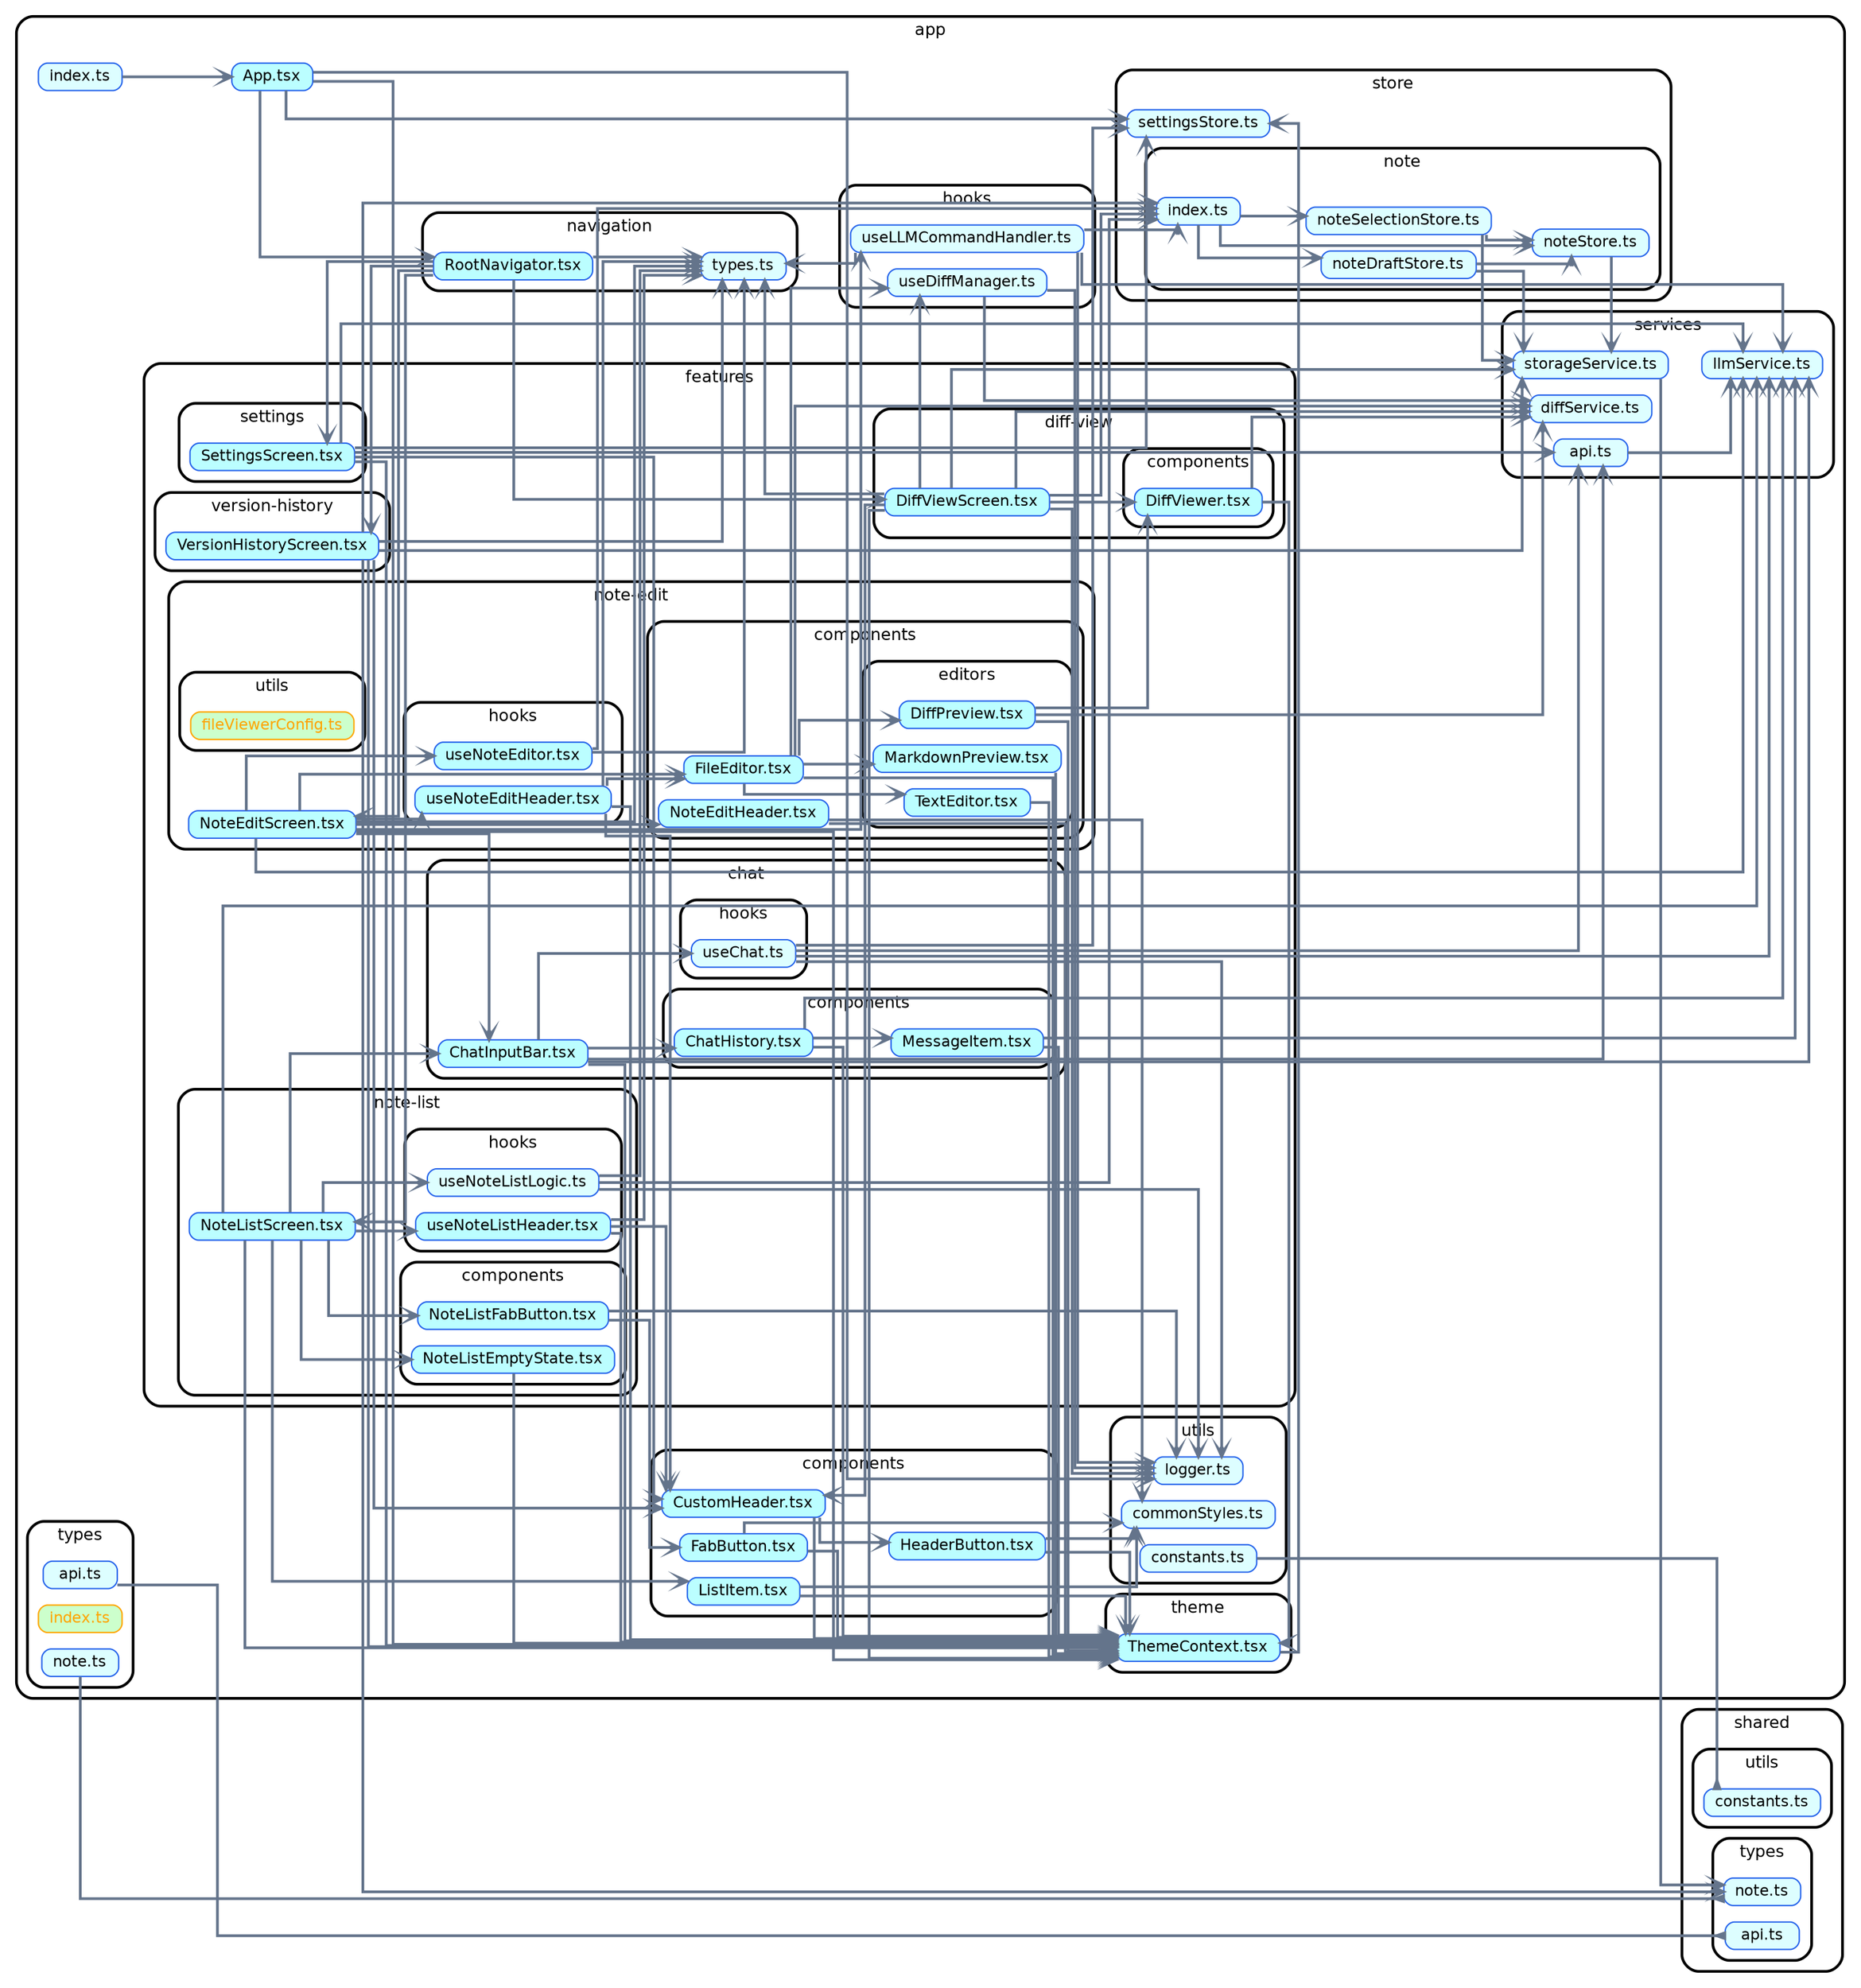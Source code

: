 strict digraph "dependency-cruiser output"{
    rankdir="LR" splines="ortho" overlap="false" nodesep="0.16" ranksep="0.18" fontname="Helvetica" fontsize="12" style="rounded,bold,filled" fillcolor="#ffffff" compound="true" bgcolor="white" concentrate="true"
    node [shape="box" style="filled,rounded" height="0.2" color="#2563eb" fillcolor="#e8f4fd" fontcolor="black" fontname="Helvetica" fontsize="11"]
    edge [arrowhead="vee" arrowsize="0.6" penwidth="2" color="#64748b" fontname="Helvetica" fontsize="9"]

    subgraph "cluster_app" {label="app" "app/App.tsx" [label=<App.tsx> tooltip="App.tsx" URL="app/App.tsx" fillcolor="#bbfeff"] }
    "app/App.tsx" -> "app/navigation/RootNavigator.tsx"
    "app/App.tsx" -> "app/store/settingsStore.ts"
    "app/App.tsx" -> "app/theme/ThemeContext.tsx"
    "app/App.tsx" -> "app/utils/logger.ts"
    subgraph "cluster_app" {label="app" subgraph "cluster_app/components" {label="components" "app/components/CustomHeader.tsx" [label=<CustomHeader.tsx> tooltip="CustomHeader.tsx" URL="app/components/CustomHeader.tsx" fillcolor="#bbfeff"] } }
    "app/components/CustomHeader.tsx" -> "app/theme/ThemeContext.tsx"
    "app/components/CustomHeader.tsx" -> "app/components/HeaderButton.tsx"
    subgraph "cluster_app" {label="app" subgraph "cluster_app/components" {label="components" "app/components/FabButton.tsx" [label=<FabButton.tsx> tooltip="FabButton.tsx" URL="app/components/FabButton.tsx" fillcolor="#bbfeff"] } }
    "app/components/FabButton.tsx" -> "app/theme/ThemeContext.tsx"
    "app/components/FabButton.tsx" -> "app/utils/commonStyles.ts"
    subgraph "cluster_app" {label="app" subgraph "cluster_app/components" {label="components" "app/components/HeaderButton.tsx" [label=<HeaderButton.tsx> tooltip="HeaderButton.tsx" URL="app/components/HeaderButton.tsx" fillcolor="#bbfeff"] } }
    "app/components/HeaderButton.tsx" -> "app/theme/ThemeContext.tsx"
    "app/components/HeaderButton.tsx" -> "app/utils/commonStyles.ts"
    subgraph "cluster_app" {label="app" subgraph "cluster_app/components" {label="components" "app/components/ListItem.tsx" [label=<ListItem.tsx> tooltip="ListItem.tsx" URL="app/components/ListItem.tsx" fillcolor="#bbfeff"] } }
    "app/components/ListItem.tsx" -> "app/theme/ThemeContext.tsx"
    "app/components/ListItem.tsx" -> "app/utils/commonStyles.ts"
    subgraph "cluster_app" {label="app" subgraph "cluster_app/features" {label="features" subgraph "cluster_app/features/chat" {label="chat" "app/features/chat/ChatInputBar.tsx" [label=<ChatInputBar.tsx> tooltip="ChatInputBar.tsx" URL="app/features/chat/ChatInputBar.tsx" fillcolor="#bbfeff"] } } }
    "app/features/chat/ChatInputBar.tsx" -> "app/services/api.ts"
    "app/features/chat/ChatInputBar.tsx" -> "app/services/llmService.ts"
    "app/features/chat/ChatInputBar.tsx" -> "app/theme/ThemeContext.tsx"
    "app/features/chat/ChatInputBar.tsx" -> "app/features/chat/components/ChatHistory.tsx"
    "app/features/chat/ChatInputBar.tsx" -> "app/features/chat/hooks/useChat.ts"
    subgraph "cluster_app" {label="app" subgraph "cluster_app/features" {label="features" subgraph "cluster_app/features/chat" {label="chat" subgraph "cluster_app/features/chat/components" {label="components" "app/features/chat/components/ChatHistory.tsx" [label=<ChatHistory.tsx> tooltip="ChatHistory.tsx" URL="app/features/chat/components/ChatHistory.tsx" fillcolor="#bbfeff"] } } } }
    "app/features/chat/components/ChatHistory.tsx" -> "app/services/llmService.ts"
    "app/features/chat/components/ChatHistory.tsx" -> "app/theme/ThemeContext.tsx"
    "app/features/chat/components/ChatHistory.tsx" -> "app/features/chat/components/MessageItem.tsx"
    subgraph "cluster_app" {label="app" subgraph "cluster_app/features" {label="features" subgraph "cluster_app/features/chat" {label="chat" subgraph "cluster_app/features/chat/components" {label="components" "app/features/chat/components/MessageItem.tsx" [label=<MessageItem.tsx> tooltip="MessageItem.tsx" URL="app/features/chat/components/MessageItem.tsx" fillcolor="#bbfeff"] } } } }
    "app/features/chat/components/MessageItem.tsx" -> "app/services/llmService.ts"
    "app/features/chat/components/MessageItem.tsx" -> "app/theme/ThemeContext.tsx"
    subgraph "cluster_app" {label="app" subgraph "cluster_app/features" {label="features" subgraph "cluster_app/features/chat" {label="chat" subgraph "cluster_app/features/chat/hooks" {label="hooks" "app/features/chat/hooks/useChat.ts" [label=<useChat.ts> tooltip="useChat.ts" URL="app/features/chat/hooks/useChat.ts" fillcolor="#ddfeff"] } } } }
    "app/features/chat/hooks/useChat.ts" -> "app/services/api.ts"
    "app/features/chat/hooks/useChat.ts" -> "app/services/llmService.ts"
    "app/features/chat/hooks/useChat.ts" -> "app/store/settingsStore.ts"
    "app/features/chat/hooks/useChat.ts" -> "app/utils/logger.ts"
    subgraph "cluster_app" {label="app" subgraph "cluster_app/features" {label="features" subgraph "cluster_app/features/diff-view" {label="diff-view" "app/features/diff-view/DiffViewScreen.tsx" [label=<DiffViewScreen.tsx> tooltip="DiffViewScreen.tsx" URL="app/features/diff-view/DiffViewScreen.tsx" fillcolor="#bbfeff"] } } }
    "app/features/diff-view/DiffViewScreen.tsx" -> "app/components/CustomHeader.tsx"
    "app/features/diff-view/DiffViewScreen.tsx" -> "app/hooks/useDiffManager.ts"
    "app/features/diff-view/DiffViewScreen.tsx" -> "app/navigation/types.ts"
    "app/features/diff-view/DiffViewScreen.tsx" -> "app/services/diffService.ts"
    "app/features/diff-view/DiffViewScreen.tsx" -> "app/services/storageService.ts"
    "app/features/diff-view/DiffViewScreen.tsx" -> "app/store/note/index.ts"
    "app/features/diff-view/DiffViewScreen.tsx" -> "app/theme/ThemeContext.tsx"
    "app/features/diff-view/DiffViewScreen.tsx" -> "app/utils/logger.ts"
    "app/features/diff-view/DiffViewScreen.tsx" -> "app/features/diff-view/components/DiffViewer.tsx"
    subgraph "cluster_app" {label="app" subgraph "cluster_app/features" {label="features" subgraph "cluster_app/features/diff-view" {label="diff-view" subgraph "cluster_app/features/diff-view/components" {label="components" "app/features/diff-view/components/DiffViewer.tsx" [label=<DiffViewer.tsx> tooltip="DiffViewer.tsx" URL="app/features/diff-view/components/DiffViewer.tsx" fillcolor="#bbfeff"] } } } }
    "app/features/diff-view/components/DiffViewer.tsx" -> "app/services/diffService.ts"
    "app/features/diff-view/components/DiffViewer.tsx" -> "app/theme/ThemeContext.tsx"
    subgraph "cluster_app" {label="app" subgraph "cluster_app/features" {label="features" subgraph "cluster_app/features/note-edit" {label="note-edit" "app/features/note-edit/NoteEditScreen.tsx" [label=<NoteEditScreen.tsx> tooltip="NoteEditScreen.tsx" URL="app/features/note-edit/NoteEditScreen.tsx" fillcolor="#bbfeff"] } } }
    "app/features/note-edit/NoteEditScreen.tsx" -> "app/hooks/useLLMCommandHandler.ts"
    "app/features/note-edit/NoteEditScreen.tsx" -> "app/navigation/types.ts"
    "app/features/note-edit/NoteEditScreen.tsx" -> "app/services/llmService.ts"
    "app/features/note-edit/NoteEditScreen.tsx" -> "app/theme/ThemeContext.tsx"
    "app/features/note-edit/NoteEditScreen.tsx" -> "app/features/chat/ChatInputBar.tsx"
    "app/features/note-edit/NoteEditScreen.tsx" -> "app/features/note-edit/components/FileEditor.tsx"
    "app/features/note-edit/NoteEditScreen.tsx" -> "app/features/note-edit/components/NoteEditHeader.tsx"
    "app/features/note-edit/NoteEditScreen.tsx" -> "app/features/note-edit/hooks/useNoteEditHeader.tsx"
    "app/features/note-edit/NoteEditScreen.tsx" -> "app/features/note-edit/hooks/useNoteEditor.tsx"
    subgraph "cluster_app" {label="app" subgraph "cluster_app/features" {label="features" subgraph "cluster_app/features/note-edit" {label="note-edit" subgraph "cluster_app/features/note-edit/components" {label="components" "app/features/note-edit/components/FileEditor.tsx" [label=<FileEditor.tsx> tooltip="FileEditor.tsx" URL="app/features/note-edit/components/FileEditor.tsx" fillcolor="#bbfeff"] } } } }
    "app/features/note-edit/components/FileEditor.tsx" -> "app/hooks/useDiffManager.ts"
    "app/features/note-edit/components/FileEditor.tsx" -> "app/services/diffService.ts"
    "app/features/note-edit/components/FileEditor.tsx" -> "app/theme/ThemeContext.tsx"
    "app/features/note-edit/components/FileEditor.tsx" -> "app/features/note-edit/components/editors/DiffPreview.tsx"
    "app/features/note-edit/components/FileEditor.tsx" -> "app/features/note-edit/components/editors/MarkdownPreview.tsx"
    "app/features/note-edit/components/FileEditor.tsx" -> "app/features/note-edit/components/editors/TextEditor.tsx"
    subgraph "cluster_app" {label="app" subgraph "cluster_app/features" {label="features" subgraph "cluster_app/features/note-edit" {label="note-edit" subgraph "cluster_app/features/note-edit/components" {label="components" "app/features/note-edit/components/NoteEditHeader.tsx" [label=<NoteEditHeader.tsx> tooltip="NoteEditHeader.tsx" URL="app/features/note-edit/components/NoteEditHeader.tsx" fillcolor="#bbfeff"] } } } }
    "app/features/note-edit/components/NoteEditHeader.tsx" -> "app/theme/ThemeContext.tsx"
    "app/features/note-edit/components/NoteEditHeader.tsx" -> "app/utils/commonStyles.ts"
    subgraph "cluster_app" {label="app" subgraph "cluster_app/features" {label="features" subgraph "cluster_app/features/note-edit" {label="note-edit" subgraph "cluster_app/features/note-edit/components" {label="components" subgraph "cluster_app/features/note-edit/components/editors" {label="editors" "app/features/note-edit/components/editors/DiffPreview.tsx" [label=<DiffPreview.tsx> tooltip="DiffPreview.tsx" URL="app/features/note-edit/components/editors/DiffPreview.tsx" fillcolor="#bbfeff"] } } } } }
    "app/features/note-edit/components/editors/DiffPreview.tsx" -> "app/services/diffService.ts"
    "app/features/note-edit/components/editors/DiffPreview.tsx" -> "app/theme/ThemeContext.tsx"
    "app/features/note-edit/components/editors/DiffPreview.tsx" -> "app/features/diff-view/components/DiffViewer.tsx"
    subgraph "cluster_app" {label="app" subgraph "cluster_app/features" {label="features" subgraph "cluster_app/features/note-edit" {label="note-edit" subgraph "cluster_app/features/note-edit/components" {label="components" subgraph "cluster_app/features/note-edit/components/editors" {label="editors" "app/features/note-edit/components/editors/MarkdownPreview.tsx" [label=<MarkdownPreview.tsx> tooltip="MarkdownPreview.tsx" URL="app/features/note-edit/components/editors/MarkdownPreview.tsx" fillcolor="#bbfeff"] } } } } }
    "app/features/note-edit/components/editors/MarkdownPreview.tsx" -> "app/theme/ThemeContext.tsx"
    subgraph "cluster_app" {label="app" subgraph "cluster_app/features" {label="features" subgraph "cluster_app/features/note-edit" {label="note-edit" subgraph "cluster_app/features/note-edit/components" {label="components" subgraph "cluster_app/features/note-edit/components/editors" {label="editors" "app/features/note-edit/components/editors/TextEditor.tsx" [label=<TextEditor.tsx> tooltip="TextEditor.tsx" URL="app/features/note-edit/components/editors/TextEditor.tsx" fillcolor="#bbfeff"] } } } } }
    "app/features/note-edit/components/editors/TextEditor.tsx" -> "app/theme/ThemeContext.tsx"
    subgraph "cluster_app" {label="app" subgraph "cluster_app/features" {label="features" subgraph "cluster_app/features/note-edit" {label="note-edit" subgraph "cluster_app/features/note-edit/hooks" {label="hooks" "app/features/note-edit/hooks/useNoteEditHeader.tsx" [label=<useNoteEditHeader.tsx> tooltip="useNoteEditHeader.tsx" URL="app/features/note-edit/hooks/useNoteEditHeader.tsx" fillcolor="#bbfeff"] } } } }
    "app/features/note-edit/hooks/useNoteEditHeader.tsx" -> "app/components/CustomHeader.tsx"
    "app/features/note-edit/hooks/useNoteEditHeader.tsx" -> "app/navigation/types.ts"
    "app/features/note-edit/hooks/useNoteEditHeader.tsx" -> "app/theme/ThemeContext.tsx"
    "app/features/note-edit/hooks/useNoteEditHeader.tsx" -> "app/features/note-edit/components/FileEditor.tsx"
    subgraph "cluster_app" {label="app" subgraph "cluster_app/features" {label="features" subgraph "cluster_app/features/note-edit" {label="note-edit" subgraph "cluster_app/features/note-edit/hooks" {label="hooks" "app/features/note-edit/hooks/useNoteEditor.tsx" [label=<useNoteEditor.tsx> tooltip="useNoteEditor.tsx" URL="app/features/note-edit/hooks/useNoteEditor.tsx" fillcolor="#bbfeff"] } } } }
    "app/features/note-edit/hooks/useNoteEditor.tsx" -> "app/navigation/types.ts"
    "app/features/note-edit/hooks/useNoteEditor.tsx" -> "app/store/note/index.ts"
    subgraph "cluster_app" {label="app" subgraph "cluster_app/features" {label="features" subgraph "cluster_app/features/note-edit" {label="note-edit" subgraph "cluster_app/features/note-edit/utils" {label="utils" "app/features/note-edit/utils/fileViewerConfig.ts" [label=<fileViewerConfig.ts> tooltip="no-orphans" URL="app/features/note-edit/utils/fileViewerConfig.ts" fillcolor="#ccffcc" fontcolor="orange" color="orange"] } } } }
    subgraph "cluster_app" {label="app" subgraph "cluster_app/features" {label="features" subgraph "cluster_app/features/note-list" {label="note-list" "app/features/note-list/NoteListScreen.tsx" [label=<NoteListScreen.tsx> tooltip="NoteListScreen.tsx" URL="app/features/note-list/NoteListScreen.tsx" fillcolor="#bbfeff"] } } }
    "app/features/note-list/NoteListScreen.tsx" -> "app/components/ListItem.tsx"
    "app/features/note-list/NoteListScreen.tsx" -> "app/services/llmService.ts"
    "app/features/note-list/NoteListScreen.tsx" -> "app/theme/ThemeContext.tsx"
    "app/features/note-list/NoteListScreen.tsx" -> "app/features/chat/ChatInputBar.tsx"
    "app/features/note-list/NoteListScreen.tsx" -> "app/features/note-list/components/NoteListEmptyState.tsx"
    "app/features/note-list/NoteListScreen.tsx" -> "app/features/note-list/components/NoteListFabButton.tsx"
    "app/features/note-list/NoteListScreen.tsx" -> "app/features/note-list/hooks/useNoteListHeader.tsx"
    "app/features/note-list/NoteListScreen.tsx" -> "app/features/note-list/hooks/useNoteListLogic.ts"
    subgraph "cluster_app" {label="app" subgraph "cluster_app/features" {label="features" subgraph "cluster_app/features/note-list" {label="note-list" subgraph "cluster_app/features/note-list/components" {label="components" "app/features/note-list/components/NoteListEmptyState.tsx" [label=<NoteListEmptyState.tsx> tooltip="NoteListEmptyState.tsx" URL="app/features/note-list/components/NoteListEmptyState.tsx" fillcolor="#bbfeff"] } } } }
    "app/features/note-list/components/NoteListEmptyState.tsx" -> "app/theme/ThemeContext.tsx"
    subgraph "cluster_app" {label="app" subgraph "cluster_app/features" {label="features" subgraph "cluster_app/features/note-list" {label="note-list" subgraph "cluster_app/features/note-list/components" {label="components" "app/features/note-list/components/NoteListFabButton.tsx" [label=<NoteListFabButton.tsx> tooltip="NoteListFabButton.tsx" URL="app/features/note-list/components/NoteListFabButton.tsx" fillcolor="#bbfeff"] } } } }
    "app/features/note-list/components/NoteListFabButton.tsx" -> "app/components/FabButton.tsx"
    "app/features/note-list/components/NoteListFabButton.tsx" -> "app/utils/logger.ts"
    subgraph "cluster_app" {label="app" subgraph "cluster_app/features" {label="features" subgraph "cluster_app/features/note-list" {label="note-list" subgraph "cluster_app/features/note-list/hooks" {label="hooks" "app/features/note-list/hooks/useNoteListHeader.tsx" [label=<useNoteListHeader.tsx> tooltip="useNoteListHeader.tsx" URL="app/features/note-list/hooks/useNoteListHeader.tsx" fillcolor="#bbfeff"] } } } }
    "app/features/note-list/hooks/useNoteListHeader.tsx" -> "app/components/CustomHeader.tsx"
    "app/features/note-list/hooks/useNoteListHeader.tsx" -> "app/navigation/types.ts"
    "app/features/note-list/hooks/useNoteListHeader.tsx" -> "app/theme/ThemeContext.tsx"
    subgraph "cluster_app" {label="app" subgraph "cluster_app/features" {label="features" subgraph "cluster_app/features/note-list" {label="note-list" subgraph "cluster_app/features/note-list/hooks" {label="hooks" "app/features/note-list/hooks/useNoteListLogic.ts" [label=<useNoteListLogic.ts> tooltip="useNoteListLogic.ts" URL="app/features/note-list/hooks/useNoteListLogic.ts" fillcolor="#ddfeff"] } } } }
    "app/features/note-list/hooks/useNoteListLogic.ts" -> "app/navigation/types.ts"
    "app/features/note-list/hooks/useNoteListLogic.ts" -> "app/store/note/index.ts"
    "app/features/note-list/hooks/useNoteListLogic.ts" -> "app/utils/logger.ts"
    subgraph "cluster_app" {label="app" subgraph "cluster_app/features" {label="features" subgraph "cluster_app/features/settings" {label="settings" "app/features/settings/SettingsScreen.tsx" [label=<SettingsScreen.tsx> tooltip="SettingsScreen.tsx" URL="app/features/settings/SettingsScreen.tsx" fillcolor="#bbfeff"] } } }
    "app/features/settings/SettingsScreen.tsx" -> "app/components/CustomHeader.tsx"
    "app/features/settings/SettingsScreen.tsx" -> "app/services/api.ts"
    "app/features/settings/SettingsScreen.tsx" -> "app/services/llmService.ts"
    "app/features/settings/SettingsScreen.tsx" -> "app/store/settingsStore.ts"
    "app/features/settings/SettingsScreen.tsx" -> "app/theme/ThemeContext.tsx"
    subgraph "cluster_app" {label="app" subgraph "cluster_app/features" {label="features" subgraph "cluster_app/features/version-history" {label="version-history" "app/features/version-history/VersionHistoryScreen.tsx" [label=<VersionHistoryScreen.tsx> tooltip="VersionHistoryScreen.tsx" URL="app/features/version-history/VersionHistoryScreen.tsx" fillcolor="#bbfeff"] } } }
    "app/features/version-history/VersionHistoryScreen.tsx" -> "shared/types/note.ts"
    "app/features/version-history/VersionHistoryScreen.tsx" -> "app/components/CustomHeader.tsx"
    "app/features/version-history/VersionHistoryScreen.tsx" -> "app/navigation/types.ts"
    "app/features/version-history/VersionHistoryScreen.tsx" -> "app/services/storageService.ts"
    "app/features/version-history/VersionHistoryScreen.tsx" -> "app/store/note/index.ts"
    "app/features/version-history/VersionHistoryScreen.tsx" -> "app/theme/ThemeContext.tsx"
    subgraph "cluster_app" {label="app" subgraph "cluster_app/hooks" {label="hooks" "app/hooks/useDiffManager.ts" [label=<useDiffManager.ts> tooltip="useDiffManager.ts" URL="app/hooks/useDiffManager.ts" fillcolor="#ddfeff"] } }
    "app/hooks/useDiffManager.ts" -> "app/services/diffService.ts"
    "app/hooks/useDiffManager.ts" -> "app/utils/logger.ts"
    subgraph "cluster_app" {label="app" subgraph "cluster_app/hooks" {label="hooks" "app/hooks/useLLMCommandHandler.ts" [label=<useLLMCommandHandler.ts> tooltip="useLLMCommandHandler.ts" URL="app/hooks/useLLMCommandHandler.ts" fillcolor="#ddfeff"] } }
    "app/hooks/useLLMCommandHandler.ts" -> "app/navigation/types.ts"
    "app/hooks/useLLMCommandHandler.ts" -> "app/services/llmService.ts"
    "app/hooks/useLLMCommandHandler.ts" -> "app/store/note/index.ts"
    "app/hooks/useLLMCommandHandler.ts" -> "app/utils/logger.ts"
    subgraph "cluster_app" {label="app" "app/index.ts" [label=<index.ts> tooltip="index.ts" URL="app/index.ts" fillcolor="#ddfeff"] }
    "app/index.ts" -> "app/App.tsx"
    subgraph "cluster_app" {label="app" subgraph "cluster_app/navigation" {label="navigation" "app/navigation/RootNavigator.tsx" [label=<RootNavigator.tsx> tooltip="RootNavigator.tsx" URL="app/navigation/RootNavigator.tsx" fillcolor="#bbfeff"] } }
    "app/navigation/RootNavigator.tsx" -> "app/features/diff-view/DiffViewScreen.tsx"
    "app/navigation/RootNavigator.tsx" -> "app/features/note-edit/NoteEditScreen.tsx"
    "app/navigation/RootNavigator.tsx" -> "app/features/note-list/NoteListScreen.tsx"
    "app/navigation/RootNavigator.tsx" -> "app/features/settings/SettingsScreen.tsx"
    "app/navigation/RootNavigator.tsx" -> "app/features/version-history/VersionHistoryScreen.tsx"
    "app/navigation/RootNavigator.tsx" -> "app/navigation/types.ts"
    subgraph "cluster_app" {label="app" subgraph "cluster_app/navigation" {label="navigation" "app/navigation/types.ts" [label=<types.ts> tooltip="types.ts" URL="app/navigation/types.ts" fillcolor="#ddfeff"] } }
    subgraph "cluster_app" {label="app" subgraph "cluster_app/services" {label="services" "app/services/api.ts" [label=<api.ts> tooltip="api.ts" URL="app/services/api.ts" fillcolor="#ddfeff"] } }
    "app/services/api.ts" -> "app/services/llmService.ts"
    subgraph "cluster_app" {label="app" subgraph "cluster_app/services" {label="services" "app/services/diffService.ts" [label=<diffService.ts> tooltip="diffService.ts" URL="app/services/diffService.ts" fillcolor="#ddfeff"] } }
    subgraph "cluster_app" {label="app" subgraph "cluster_app/services" {label="services" "app/services/llmService.ts" [label=<llmService.ts> tooltip="llmService.ts" URL="app/services/llmService.ts" fillcolor="#ddfeff"] } }
    subgraph "cluster_app" {label="app" subgraph "cluster_app/services" {label="services" "app/services/storageService.ts" [label=<storageService.ts> tooltip="storageService.ts" URL="app/services/storageService.ts" fillcolor="#ddfeff"] } }
    "app/services/storageService.ts" -> "shared/types/note.ts"
    subgraph "cluster_app" {label="app" subgraph "cluster_app/store" {label="store" subgraph "cluster_app/store/note" {label="note" "app/store/note/index.ts" [label=<index.ts> tooltip="index.ts" URL="app/store/note/index.ts" fillcolor="#ddfeff"] } } }
    "app/store/note/index.ts" -> "app/store/note/noteDraftStore.ts"
    "app/store/note/index.ts" -> "app/store/note/noteSelectionStore.ts"
    "app/store/note/index.ts" -> "app/store/note/noteStore.ts"
    subgraph "cluster_app" {label="app" subgraph "cluster_app/store" {label="store" subgraph "cluster_app/store/note" {label="note" "app/store/note/noteDraftStore.ts" [label=<noteDraftStore.ts> tooltip="noteDraftStore.ts" URL="app/store/note/noteDraftStore.ts" fillcolor="#ddfeff"] } } }
    "app/store/note/noteDraftStore.ts" -> "app/services/storageService.ts"
    "app/store/note/noteDraftStore.ts" -> "app/store/note/noteStore.ts"
    subgraph "cluster_app" {label="app" subgraph "cluster_app/store" {label="store" subgraph "cluster_app/store/note" {label="note" "app/store/note/noteSelectionStore.ts" [label=<noteSelectionStore.ts> tooltip="noteSelectionStore.ts" URL="app/store/note/noteSelectionStore.ts" fillcolor="#ddfeff"] } } }
    "app/store/note/noteSelectionStore.ts" -> "app/services/storageService.ts"
    "app/store/note/noteSelectionStore.ts" -> "app/store/note/noteStore.ts"
    subgraph "cluster_app" {label="app" subgraph "cluster_app/store" {label="store" subgraph "cluster_app/store/note" {label="note" "app/store/note/noteStore.ts" [label=<noteStore.ts> tooltip="noteStore.ts" URL="app/store/note/noteStore.ts" fillcolor="#ddfeff"] } } }
    "app/store/note/noteStore.ts" -> "app/services/storageService.ts"
    subgraph "cluster_app" {label="app" subgraph "cluster_app/store" {label="store" "app/store/settingsStore.ts" [label=<settingsStore.ts> tooltip="settingsStore.ts" URL="app/store/settingsStore.ts" fillcolor="#ddfeff"] } }
    subgraph "cluster_app" {label="app" subgraph "cluster_app/theme" {label="theme" "app/theme/ThemeContext.tsx" [label=<ThemeContext.tsx> tooltip="ThemeContext.tsx" URL="app/theme/ThemeContext.tsx" fillcolor="#bbfeff"] } }
    "app/theme/ThemeContext.tsx" -> "app/store/settingsStore.ts"
    subgraph "cluster_app" {label="app" subgraph "cluster_app/types" {label="types" "app/types/api.ts" [label=<api.ts> tooltip="api.ts" URL="app/types/api.ts" fillcolor="#ddfeff"] } }
    "app/types/api.ts" -> "shared/types/api.ts" [arrowhead="inv"]
    subgraph "cluster_app" {label="app" subgraph "cluster_app/types" {label="types" "app/types/index.ts" [label=<index.ts> tooltip="no-orphans" URL="app/types/index.ts" fillcolor="#ccffcc" fontcolor="orange" color="orange"] } }
    subgraph "cluster_app" {label="app" subgraph "cluster_app/types" {label="types" "app/types/note.ts" [label=<note.ts> tooltip="note.ts" URL="app/types/note.ts" fillcolor="#ddfeff"] } }
    "app/types/note.ts" -> "shared/types/note.ts" [arrowhead="inv"]
    subgraph "cluster_app" {label="app" subgraph "cluster_app/utils" {label="utils" "app/utils/commonStyles.ts" [label=<commonStyles.ts> tooltip="commonStyles.ts" URL="app/utils/commonStyles.ts" fillcolor="#ddfeff"] } }
    subgraph "cluster_app" {label="app" subgraph "cluster_app/utils" {label="utils" "app/utils/constants.ts" [label=<constants.ts> tooltip="constants.ts" URL="app/utils/constants.ts" fillcolor="#ddfeff"] } }
    "app/utils/constants.ts" -> "shared/utils/constants.ts" [arrowhead="inv"]
    subgraph "cluster_app" {label="app" subgraph "cluster_app/utils" {label="utils" "app/utils/logger.ts" [label=<logger.ts> tooltip="logger.ts" URL="app/utils/logger.ts" fillcolor="#ddfeff"] } }
    subgraph "cluster_shared" {label="shared" subgraph "cluster_shared/types" {label="types" "shared/types/api.ts" [label=<api.ts> tooltip="api.ts" URL="shared/types/api.ts" fillcolor="#ddfeff"] } }
    subgraph "cluster_shared" {label="shared" subgraph "cluster_shared/types" {label="types" "shared/types/note.ts" [label=<note.ts> tooltip="note.ts" URL="shared/types/note.ts" fillcolor="#ddfeff"] } }
    subgraph "cluster_shared" {label="shared" subgraph "cluster_shared/utils" {label="utils" "shared/utils/constants.ts" [label=<constants.ts> tooltip="constants.ts" URL="shared/utils/constants.ts" fillcolor="#ddfeff"] } }
}
